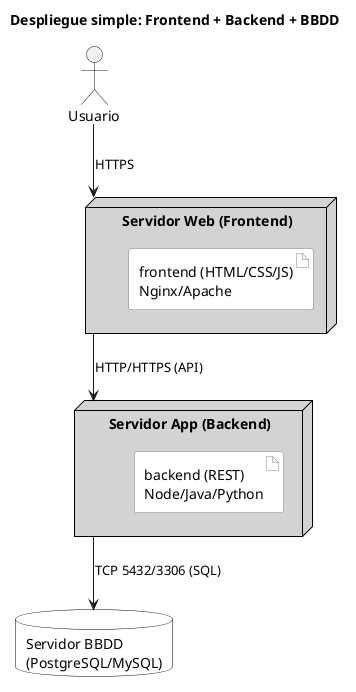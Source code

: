 @startuml
title Despliegue simple: Frontend + Backend + BBDD

skinparam shadowing false
skinparam node {
  BackgroundColor LightGray
  BorderColor Black
}
skinparam database {
  BackgroundColor White
  BorderColor Black
}
skinparam artifact {
  BackgroundColor White
  BorderColor Gray
}

actor "Usuario" as User

node "Servidor Web (Frontend)" as FE {
  artifact "frontend (HTML/CSS/JS)\nNginx/Apache" as Front
}

node "Servidor App (Backend)" as BE {
  artifact "backend (REST)\nNode/Java/Python" as Back
}

database "Servidor BBDD\n(PostgreSQL/MySQL)" as DB

User --> FE : HTTPS
FE --> BE : HTTP/HTTPS (API)
BE --> DB : TCP 5432/3306 (SQL)
@enduml
